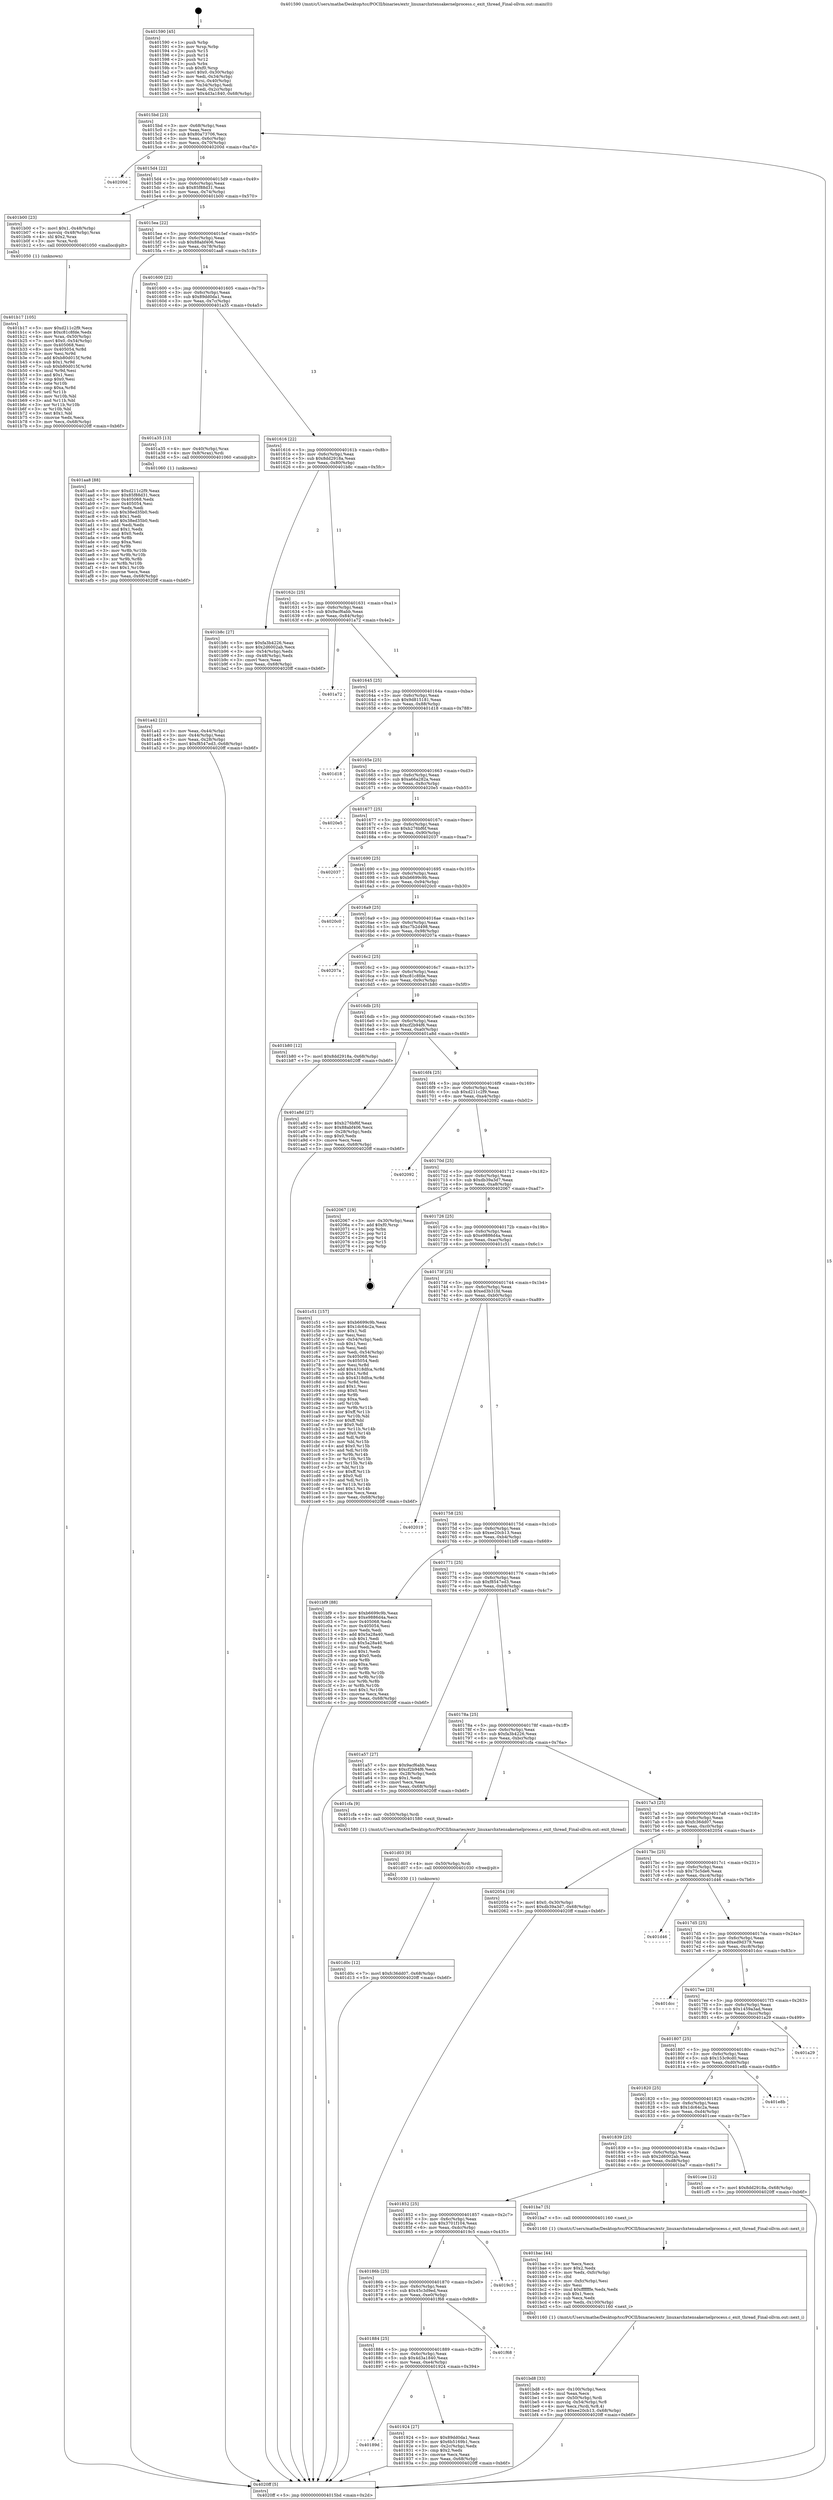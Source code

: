 digraph "0x401590" {
  label = "0x401590 (/mnt/c/Users/mathe/Desktop/tcc/POCII/binaries/extr_linuxarchxtensakernelprocess.c_exit_thread_Final-ollvm.out::main(0))"
  labelloc = "t"
  node[shape=record]

  Entry [label="",width=0.3,height=0.3,shape=circle,fillcolor=black,style=filled]
  "0x4015bd" [label="{
     0x4015bd [23]\l
     | [instrs]\l
     &nbsp;&nbsp;0x4015bd \<+3\>: mov -0x68(%rbp),%eax\l
     &nbsp;&nbsp;0x4015c0 \<+2\>: mov %eax,%ecx\l
     &nbsp;&nbsp;0x4015c2 \<+6\>: sub $0x80a73706,%ecx\l
     &nbsp;&nbsp;0x4015c8 \<+3\>: mov %eax,-0x6c(%rbp)\l
     &nbsp;&nbsp;0x4015cb \<+3\>: mov %ecx,-0x70(%rbp)\l
     &nbsp;&nbsp;0x4015ce \<+6\>: je 000000000040200d \<main+0xa7d\>\l
  }"]
  "0x40200d" [label="{
     0x40200d\l
  }", style=dashed]
  "0x4015d4" [label="{
     0x4015d4 [22]\l
     | [instrs]\l
     &nbsp;&nbsp;0x4015d4 \<+5\>: jmp 00000000004015d9 \<main+0x49\>\l
     &nbsp;&nbsp;0x4015d9 \<+3\>: mov -0x6c(%rbp),%eax\l
     &nbsp;&nbsp;0x4015dc \<+5\>: sub $0x85f88d31,%eax\l
     &nbsp;&nbsp;0x4015e1 \<+3\>: mov %eax,-0x74(%rbp)\l
     &nbsp;&nbsp;0x4015e4 \<+6\>: je 0000000000401b00 \<main+0x570\>\l
  }"]
  Exit [label="",width=0.3,height=0.3,shape=circle,fillcolor=black,style=filled,peripheries=2]
  "0x401b00" [label="{
     0x401b00 [23]\l
     | [instrs]\l
     &nbsp;&nbsp;0x401b00 \<+7\>: movl $0x1,-0x48(%rbp)\l
     &nbsp;&nbsp;0x401b07 \<+4\>: movslq -0x48(%rbp),%rax\l
     &nbsp;&nbsp;0x401b0b \<+4\>: shl $0x2,%rax\l
     &nbsp;&nbsp;0x401b0f \<+3\>: mov %rax,%rdi\l
     &nbsp;&nbsp;0x401b12 \<+5\>: call 0000000000401050 \<malloc@plt\>\l
     | [calls]\l
     &nbsp;&nbsp;0x401050 \{1\} (unknown)\l
  }"]
  "0x4015ea" [label="{
     0x4015ea [22]\l
     | [instrs]\l
     &nbsp;&nbsp;0x4015ea \<+5\>: jmp 00000000004015ef \<main+0x5f\>\l
     &nbsp;&nbsp;0x4015ef \<+3\>: mov -0x6c(%rbp),%eax\l
     &nbsp;&nbsp;0x4015f2 \<+5\>: sub $0x88abf406,%eax\l
     &nbsp;&nbsp;0x4015f7 \<+3\>: mov %eax,-0x78(%rbp)\l
     &nbsp;&nbsp;0x4015fa \<+6\>: je 0000000000401aa8 \<main+0x518\>\l
  }"]
  "0x401d0c" [label="{
     0x401d0c [12]\l
     | [instrs]\l
     &nbsp;&nbsp;0x401d0c \<+7\>: movl $0xfc36dd07,-0x68(%rbp)\l
     &nbsp;&nbsp;0x401d13 \<+5\>: jmp 00000000004020ff \<main+0xb6f\>\l
  }"]
  "0x401aa8" [label="{
     0x401aa8 [88]\l
     | [instrs]\l
     &nbsp;&nbsp;0x401aa8 \<+5\>: mov $0xd211c2f9,%eax\l
     &nbsp;&nbsp;0x401aad \<+5\>: mov $0x85f88d31,%ecx\l
     &nbsp;&nbsp;0x401ab2 \<+7\>: mov 0x405068,%edx\l
     &nbsp;&nbsp;0x401ab9 \<+7\>: mov 0x405054,%esi\l
     &nbsp;&nbsp;0x401ac0 \<+2\>: mov %edx,%edi\l
     &nbsp;&nbsp;0x401ac2 \<+6\>: sub $0x38ed35b0,%edi\l
     &nbsp;&nbsp;0x401ac8 \<+3\>: sub $0x1,%edi\l
     &nbsp;&nbsp;0x401acb \<+6\>: add $0x38ed35b0,%edi\l
     &nbsp;&nbsp;0x401ad1 \<+3\>: imul %edi,%edx\l
     &nbsp;&nbsp;0x401ad4 \<+3\>: and $0x1,%edx\l
     &nbsp;&nbsp;0x401ad7 \<+3\>: cmp $0x0,%edx\l
     &nbsp;&nbsp;0x401ada \<+4\>: sete %r8b\l
     &nbsp;&nbsp;0x401ade \<+3\>: cmp $0xa,%esi\l
     &nbsp;&nbsp;0x401ae1 \<+4\>: setl %r9b\l
     &nbsp;&nbsp;0x401ae5 \<+3\>: mov %r8b,%r10b\l
     &nbsp;&nbsp;0x401ae8 \<+3\>: and %r9b,%r10b\l
     &nbsp;&nbsp;0x401aeb \<+3\>: xor %r9b,%r8b\l
     &nbsp;&nbsp;0x401aee \<+3\>: or %r8b,%r10b\l
     &nbsp;&nbsp;0x401af1 \<+4\>: test $0x1,%r10b\l
     &nbsp;&nbsp;0x401af5 \<+3\>: cmovne %ecx,%eax\l
     &nbsp;&nbsp;0x401af8 \<+3\>: mov %eax,-0x68(%rbp)\l
     &nbsp;&nbsp;0x401afb \<+5\>: jmp 00000000004020ff \<main+0xb6f\>\l
  }"]
  "0x401600" [label="{
     0x401600 [22]\l
     | [instrs]\l
     &nbsp;&nbsp;0x401600 \<+5\>: jmp 0000000000401605 \<main+0x75\>\l
     &nbsp;&nbsp;0x401605 \<+3\>: mov -0x6c(%rbp),%eax\l
     &nbsp;&nbsp;0x401608 \<+5\>: sub $0x89dd0da1,%eax\l
     &nbsp;&nbsp;0x40160d \<+3\>: mov %eax,-0x7c(%rbp)\l
     &nbsp;&nbsp;0x401610 \<+6\>: je 0000000000401a35 \<main+0x4a5\>\l
  }"]
  "0x401d03" [label="{
     0x401d03 [9]\l
     | [instrs]\l
     &nbsp;&nbsp;0x401d03 \<+4\>: mov -0x50(%rbp),%rdi\l
     &nbsp;&nbsp;0x401d07 \<+5\>: call 0000000000401030 \<free@plt\>\l
     | [calls]\l
     &nbsp;&nbsp;0x401030 \{1\} (unknown)\l
  }"]
  "0x401a35" [label="{
     0x401a35 [13]\l
     | [instrs]\l
     &nbsp;&nbsp;0x401a35 \<+4\>: mov -0x40(%rbp),%rax\l
     &nbsp;&nbsp;0x401a39 \<+4\>: mov 0x8(%rax),%rdi\l
     &nbsp;&nbsp;0x401a3d \<+5\>: call 0000000000401060 \<atoi@plt\>\l
     | [calls]\l
     &nbsp;&nbsp;0x401060 \{1\} (unknown)\l
  }"]
  "0x401616" [label="{
     0x401616 [22]\l
     | [instrs]\l
     &nbsp;&nbsp;0x401616 \<+5\>: jmp 000000000040161b \<main+0x8b\>\l
     &nbsp;&nbsp;0x40161b \<+3\>: mov -0x6c(%rbp),%eax\l
     &nbsp;&nbsp;0x40161e \<+5\>: sub $0x8dd2918a,%eax\l
     &nbsp;&nbsp;0x401623 \<+3\>: mov %eax,-0x80(%rbp)\l
     &nbsp;&nbsp;0x401626 \<+6\>: je 0000000000401b8c \<main+0x5fc\>\l
  }"]
  "0x401bd8" [label="{
     0x401bd8 [33]\l
     | [instrs]\l
     &nbsp;&nbsp;0x401bd8 \<+6\>: mov -0x100(%rbp),%ecx\l
     &nbsp;&nbsp;0x401bde \<+3\>: imul %eax,%ecx\l
     &nbsp;&nbsp;0x401be1 \<+4\>: mov -0x50(%rbp),%rdi\l
     &nbsp;&nbsp;0x401be5 \<+4\>: movslq -0x54(%rbp),%r8\l
     &nbsp;&nbsp;0x401be9 \<+4\>: mov %ecx,(%rdi,%r8,4)\l
     &nbsp;&nbsp;0x401bed \<+7\>: movl $0xee20cb13,-0x68(%rbp)\l
     &nbsp;&nbsp;0x401bf4 \<+5\>: jmp 00000000004020ff \<main+0xb6f\>\l
  }"]
  "0x401b8c" [label="{
     0x401b8c [27]\l
     | [instrs]\l
     &nbsp;&nbsp;0x401b8c \<+5\>: mov $0xfa3b4226,%eax\l
     &nbsp;&nbsp;0x401b91 \<+5\>: mov $0x2d6002ab,%ecx\l
     &nbsp;&nbsp;0x401b96 \<+3\>: mov -0x54(%rbp),%edx\l
     &nbsp;&nbsp;0x401b99 \<+3\>: cmp -0x48(%rbp),%edx\l
     &nbsp;&nbsp;0x401b9c \<+3\>: cmovl %ecx,%eax\l
     &nbsp;&nbsp;0x401b9f \<+3\>: mov %eax,-0x68(%rbp)\l
     &nbsp;&nbsp;0x401ba2 \<+5\>: jmp 00000000004020ff \<main+0xb6f\>\l
  }"]
  "0x40162c" [label="{
     0x40162c [25]\l
     | [instrs]\l
     &nbsp;&nbsp;0x40162c \<+5\>: jmp 0000000000401631 \<main+0xa1\>\l
     &nbsp;&nbsp;0x401631 \<+3\>: mov -0x6c(%rbp),%eax\l
     &nbsp;&nbsp;0x401634 \<+5\>: sub $0x9acf6abb,%eax\l
     &nbsp;&nbsp;0x401639 \<+6\>: mov %eax,-0x84(%rbp)\l
     &nbsp;&nbsp;0x40163f \<+6\>: je 0000000000401a72 \<main+0x4e2\>\l
  }"]
  "0x401bac" [label="{
     0x401bac [44]\l
     | [instrs]\l
     &nbsp;&nbsp;0x401bac \<+2\>: xor %ecx,%ecx\l
     &nbsp;&nbsp;0x401bae \<+5\>: mov $0x2,%edx\l
     &nbsp;&nbsp;0x401bb3 \<+6\>: mov %edx,-0xfc(%rbp)\l
     &nbsp;&nbsp;0x401bb9 \<+1\>: cltd\l
     &nbsp;&nbsp;0x401bba \<+6\>: mov -0xfc(%rbp),%esi\l
     &nbsp;&nbsp;0x401bc0 \<+2\>: idiv %esi\l
     &nbsp;&nbsp;0x401bc2 \<+6\>: imul $0xfffffffe,%edx,%edx\l
     &nbsp;&nbsp;0x401bc8 \<+3\>: sub $0x1,%ecx\l
     &nbsp;&nbsp;0x401bcb \<+2\>: sub %ecx,%edx\l
     &nbsp;&nbsp;0x401bcd \<+6\>: mov %edx,-0x100(%rbp)\l
     &nbsp;&nbsp;0x401bd3 \<+5\>: call 0000000000401160 \<next_i\>\l
     | [calls]\l
     &nbsp;&nbsp;0x401160 \{1\} (/mnt/c/Users/mathe/Desktop/tcc/POCII/binaries/extr_linuxarchxtensakernelprocess.c_exit_thread_Final-ollvm.out::next_i)\l
  }"]
  "0x401a72" [label="{
     0x401a72\l
  }", style=dashed]
  "0x401645" [label="{
     0x401645 [25]\l
     | [instrs]\l
     &nbsp;&nbsp;0x401645 \<+5\>: jmp 000000000040164a \<main+0xba\>\l
     &nbsp;&nbsp;0x40164a \<+3\>: mov -0x6c(%rbp),%eax\l
     &nbsp;&nbsp;0x40164d \<+5\>: sub $0x9d815181,%eax\l
     &nbsp;&nbsp;0x401652 \<+6\>: mov %eax,-0x88(%rbp)\l
     &nbsp;&nbsp;0x401658 \<+6\>: je 0000000000401d18 \<main+0x788\>\l
  }"]
  "0x401b17" [label="{
     0x401b17 [105]\l
     | [instrs]\l
     &nbsp;&nbsp;0x401b17 \<+5\>: mov $0xd211c2f9,%ecx\l
     &nbsp;&nbsp;0x401b1c \<+5\>: mov $0xc81c8fde,%edx\l
     &nbsp;&nbsp;0x401b21 \<+4\>: mov %rax,-0x50(%rbp)\l
     &nbsp;&nbsp;0x401b25 \<+7\>: movl $0x0,-0x54(%rbp)\l
     &nbsp;&nbsp;0x401b2c \<+7\>: mov 0x405068,%esi\l
     &nbsp;&nbsp;0x401b33 \<+8\>: mov 0x405054,%r8d\l
     &nbsp;&nbsp;0x401b3b \<+3\>: mov %esi,%r9d\l
     &nbsp;&nbsp;0x401b3e \<+7\>: add $0xb80d015f,%r9d\l
     &nbsp;&nbsp;0x401b45 \<+4\>: sub $0x1,%r9d\l
     &nbsp;&nbsp;0x401b49 \<+7\>: sub $0xb80d015f,%r9d\l
     &nbsp;&nbsp;0x401b50 \<+4\>: imul %r9d,%esi\l
     &nbsp;&nbsp;0x401b54 \<+3\>: and $0x1,%esi\l
     &nbsp;&nbsp;0x401b57 \<+3\>: cmp $0x0,%esi\l
     &nbsp;&nbsp;0x401b5a \<+4\>: sete %r10b\l
     &nbsp;&nbsp;0x401b5e \<+4\>: cmp $0xa,%r8d\l
     &nbsp;&nbsp;0x401b62 \<+4\>: setl %r11b\l
     &nbsp;&nbsp;0x401b66 \<+3\>: mov %r10b,%bl\l
     &nbsp;&nbsp;0x401b69 \<+3\>: and %r11b,%bl\l
     &nbsp;&nbsp;0x401b6c \<+3\>: xor %r11b,%r10b\l
     &nbsp;&nbsp;0x401b6f \<+3\>: or %r10b,%bl\l
     &nbsp;&nbsp;0x401b72 \<+3\>: test $0x1,%bl\l
     &nbsp;&nbsp;0x401b75 \<+3\>: cmovne %edx,%ecx\l
     &nbsp;&nbsp;0x401b78 \<+3\>: mov %ecx,-0x68(%rbp)\l
     &nbsp;&nbsp;0x401b7b \<+5\>: jmp 00000000004020ff \<main+0xb6f\>\l
  }"]
  "0x401d18" [label="{
     0x401d18\l
  }", style=dashed]
  "0x40165e" [label="{
     0x40165e [25]\l
     | [instrs]\l
     &nbsp;&nbsp;0x40165e \<+5\>: jmp 0000000000401663 \<main+0xd3\>\l
     &nbsp;&nbsp;0x401663 \<+3\>: mov -0x6c(%rbp),%eax\l
     &nbsp;&nbsp;0x401666 \<+5\>: sub $0xa66a282a,%eax\l
     &nbsp;&nbsp;0x40166b \<+6\>: mov %eax,-0x8c(%rbp)\l
     &nbsp;&nbsp;0x401671 \<+6\>: je 00000000004020e5 \<main+0xb55\>\l
  }"]
  "0x401a42" [label="{
     0x401a42 [21]\l
     | [instrs]\l
     &nbsp;&nbsp;0x401a42 \<+3\>: mov %eax,-0x44(%rbp)\l
     &nbsp;&nbsp;0x401a45 \<+3\>: mov -0x44(%rbp),%eax\l
     &nbsp;&nbsp;0x401a48 \<+3\>: mov %eax,-0x28(%rbp)\l
     &nbsp;&nbsp;0x401a4b \<+7\>: movl $0xf8547ed3,-0x68(%rbp)\l
     &nbsp;&nbsp;0x401a52 \<+5\>: jmp 00000000004020ff \<main+0xb6f\>\l
  }"]
  "0x4020e5" [label="{
     0x4020e5\l
  }", style=dashed]
  "0x401677" [label="{
     0x401677 [25]\l
     | [instrs]\l
     &nbsp;&nbsp;0x401677 \<+5\>: jmp 000000000040167c \<main+0xec\>\l
     &nbsp;&nbsp;0x40167c \<+3\>: mov -0x6c(%rbp),%eax\l
     &nbsp;&nbsp;0x40167f \<+5\>: sub $0xb276bf6f,%eax\l
     &nbsp;&nbsp;0x401684 \<+6\>: mov %eax,-0x90(%rbp)\l
     &nbsp;&nbsp;0x40168a \<+6\>: je 0000000000402037 \<main+0xaa7\>\l
  }"]
  "0x401590" [label="{
     0x401590 [45]\l
     | [instrs]\l
     &nbsp;&nbsp;0x401590 \<+1\>: push %rbp\l
     &nbsp;&nbsp;0x401591 \<+3\>: mov %rsp,%rbp\l
     &nbsp;&nbsp;0x401594 \<+2\>: push %r15\l
     &nbsp;&nbsp;0x401596 \<+2\>: push %r14\l
     &nbsp;&nbsp;0x401598 \<+2\>: push %r12\l
     &nbsp;&nbsp;0x40159a \<+1\>: push %rbx\l
     &nbsp;&nbsp;0x40159b \<+7\>: sub $0xf0,%rsp\l
     &nbsp;&nbsp;0x4015a2 \<+7\>: movl $0x0,-0x30(%rbp)\l
     &nbsp;&nbsp;0x4015a9 \<+3\>: mov %edi,-0x34(%rbp)\l
     &nbsp;&nbsp;0x4015ac \<+4\>: mov %rsi,-0x40(%rbp)\l
     &nbsp;&nbsp;0x4015b0 \<+3\>: mov -0x34(%rbp),%edi\l
     &nbsp;&nbsp;0x4015b3 \<+3\>: mov %edi,-0x2c(%rbp)\l
     &nbsp;&nbsp;0x4015b6 \<+7\>: movl $0x4d3a1840,-0x68(%rbp)\l
  }"]
  "0x402037" [label="{
     0x402037\l
  }", style=dashed]
  "0x401690" [label="{
     0x401690 [25]\l
     | [instrs]\l
     &nbsp;&nbsp;0x401690 \<+5\>: jmp 0000000000401695 \<main+0x105\>\l
     &nbsp;&nbsp;0x401695 \<+3\>: mov -0x6c(%rbp),%eax\l
     &nbsp;&nbsp;0x401698 \<+5\>: sub $0xb6699c9b,%eax\l
     &nbsp;&nbsp;0x40169d \<+6\>: mov %eax,-0x94(%rbp)\l
     &nbsp;&nbsp;0x4016a3 \<+6\>: je 00000000004020c0 \<main+0xb30\>\l
  }"]
  "0x4020ff" [label="{
     0x4020ff [5]\l
     | [instrs]\l
     &nbsp;&nbsp;0x4020ff \<+5\>: jmp 00000000004015bd \<main+0x2d\>\l
  }"]
  "0x4020c0" [label="{
     0x4020c0\l
  }", style=dashed]
  "0x4016a9" [label="{
     0x4016a9 [25]\l
     | [instrs]\l
     &nbsp;&nbsp;0x4016a9 \<+5\>: jmp 00000000004016ae \<main+0x11e\>\l
     &nbsp;&nbsp;0x4016ae \<+3\>: mov -0x6c(%rbp),%eax\l
     &nbsp;&nbsp;0x4016b1 \<+5\>: sub $0xc7b2d498,%eax\l
     &nbsp;&nbsp;0x4016b6 \<+6\>: mov %eax,-0x98(%rbp)\l
     &nbsp;&nbsp;0x4016bc \<+6\>: je 000000000040207a \<main+0xaea\>\l
  }"]
  "0x40189d" [label="{
     0x40189d\l
  }", style=dashed]
  "0x40207a" [label="{
     0x40207a\l
  }", style=dashed]
  "0x4016c2" [label="{
     0x4016c2 [25]\l
     | [instrs]\l
     &nbsp;&nbsp;0x4016c2 \<+5\>: jmp 00000000004016c7 \<main+0x137\>\l
     &nbsp;&nbsp;0x4016c7 \<+3\>: mov -0x6c(%rbp),%eax\l
     &nbsp;&nbsp;0x4016ca \<+5\>: sub $0xc81c8fde,%eax\l
     &nbsp;&nbsp;0x4016cf \<+6\>: mov %eax,-0x9c(%rbp)\l
     &nbsp;&nbsp;0x4016d5 \<+6\>: je 0000000000401b80 \<main+0x5f0\>\l
  }"]
  "0x401924" [label="{
     0x401924 [27]\l
     | [instrs]\l
     &nbsp;&nbsp;0x401924 \<+5\>: mov $0x89dd0da1,%eax\l
     &nbsp;&nbsp;0x401929 \<+5\>: mov $0x6b5169b1,%ecx\l
     &nbsp;&nbsp;0x40192e \<+3\>: mov -0x2c(%rbp),%edx\l
     &nbsp;&nbsp;0x401931 \<+3\>: cmp $0x2,%edx\l
     &nbsp;&nbsp;0x401934 \<+3\>: cmovne %ecx,%eax\l
     &nbsp;&nbsp;0x401937 \<+3\>: mov %eax,-0x68(%rbp)\l
     &nbsp;&nbsp;0x40193a \<+5\>: jmp 00000000004020ff \<main+0xb6f\>\l
  }"]
  "0x401b80" [label="{
     0x401b80 [12]\l
     | [instrs]\l
     &nbsp;&nbsp;0x401b80 \<+7\>: movl $0x8dd2918a,-0x68(%rbp)\l
     &nbsp;&nbsp;0x401b87 \<+5\>: jmp 00000000004020ff \<main+0xb6f\>\l
  }"]
  "0x4016db" [label="{
     0x4016db [25]\l
     | [instrs]\l
     &nbsp;&nbsp;0x4016db \<+5\>: jmp 00000000004016e0 \<main+0x150\>\l
     &nbsp;&nbsp;0x4016e0 \<+3\>: mov -0x6c(%rbp),%eax\l
     &nbsp;&nbsp;0x4016e3 \<+5\>: sub $0xcf2b94f6,%eax\l
     &nbsp;&nbsp;0x4016e8 \<+6\>: mov %eax,-0xa0(%rbp)\l
     &nbsp;&nbsp;0x4016ee \<+6\>: je 0000000000401a8d \<main+0x4fd\>\l
  }"]
  "0x401884" [label="{
     0x401884 [25]\l
     | [instrs]\l
     &nbsp;&nbsp;0x401884 \<+5\>: jmp 0000000000401889 \<main+0x2f9\>\l
     &nbsp;&nbsp;0x401889 \<+3\>: mov -0x6c(%rbp),%eax\l
     &nbsp;&nbsp;0x40188c \<+5\>: sub $0x4d3a1840,%eax\l
     &nbsp;&nbsp;0x401891 \<+6\>: mov %eax,-0xe4(%rbp)\l
     &nbsp;&nbsp;0x401897 \<+6\>: je 0000000000401924 \<main+0x394\>\l
  }"]
  "0x401a8d" [label="{
     0x401a8d [27]\l
     | [instrs]\l
     &nbsp;&nbsp;0x401a8d \<+5\>: mov $0xb276bf6f,%eax\l
     &nbsp;&nbsp;0x401a92 \<+5\>: mov $0x88abf406,%ecx\l
     &nbsp;&nbsp;0x401a97 \<+3\>: mov -0x28(%rbp),%edx\l
     &nbsp;&nbsp;0x401a9a \<+3\>: cmp $0x0,%edx\l
     &nbsp;&nbsp;0x401a9d \<+3\>: cmove %ecx,%eax\l
     &nbsp;&nbsp;0x401aa0 \<+3\>: mov %eax,-0x68(%rbp)\l
     &nbsp;&nbsp;0x401aa3 \<+5\>: jmp 00000000004020ff \<main+0xb6f\>\l
  }"]
  "0x4016f4" [label="{
     0x4016f4 [25]\l
     | [instrs]\l
     &nbsp;&nbsp;0x4016f4 \<+5\>: jmp 00000000004016f9 \<main+0x169\>\l
     &nbsp;&nbsp;0x4016f9 \<+3\>: mov -0x6c(%rbp),%eax\l
     &nbsp;&nbsp;0x4016fc \<+5\>: sub $0xd211c2f9,%eax\l
     &nbsp;&nbsp;0x401701 \<+6\>: mov %eax,-0xa4(%rbp)\l
     &nbsp;&nbsp;0x401707 \<+6\>: je 0000000000402092 \<main+0xb02\>\l
  }"]
  "0x401f68" [label="{
     0x401f68\l
  }", style=dashed]
  "0x402092" [label="{
     0x402092\l
  }", style=dashed]
  "0x40170d" [label="{
     0x40170d [25]\l
     | [instrs]\l
     &nbsp;&nbsp;0x40170d \<+5\>: jmp 0000000000401712 \<main+0x182\>\l
     &nbsp;&nbsp;0x401712 \<+3\>: mov -0x6c(%rbp),%eax\l
     &nbsp;&nbsp;0x401715 \<+5\>: sub $0xdb39a3d7,%eax\l
     &nbsp;&nbsp;0x40171a \<+6\>: mov %eax,-0xa8(%rbp)\l
     &nbsp;&nbsp;0x401720 \<+6\>: je 0000000000402067 \<main+0xad7\>\l
  }"]
  "0x40186b" [label="{
     0x40186b [25]\l
     | [instrs]\l
     &nbsp;&nbsp;0x40186b \<+5\>: jmp 0000000000401870 \<main+0x2e0\>\l
     &nbsp;&nbsp;0x401870 \<+3\>: mov -0x6c(%rbp),%eax\l
     &nbsp;&nbsp;0x401873 \<+5\>: sub $0x45c3d9ed,%eax\l
     &nbsp;&nbsp;0x401878 \<+6\>: mov %eax,-0xe0(%rbp)\l
     &nbsp;&nbsp;0x40187e \<+6\>: je 0000000000401f68 \<main+0x9d8\>\l
  }"]
  "0x402067" [label="{
     0x402067 [19]\l
     | [instrs]\l
     &nbsp;&nbsp;0x402067 \<+3\>: mov -0x30(%rbp),%eax\l
     &nbsp;&nbsp;0x40206a \<+7\>: add $0xf0,%rsp\l
     &nbsp;&nbsp;0x402071 \<+1\>: pop %rbx\l
     &nbsp;&nbsp;0x402072 \<+2\>: pop %r12\l
     &nbsp;&nbsp;0x402074 \<+2\>: pop %r14\l
     &nbsp;&nbsp;0x402076 \<+2\>: pop %r15\l
     &nbsp;&nbsp;0x402078 \<+1\>: pop %rbp\l
     &nbsp;&nbsp;0x402079 \<+1\>: ret\l
  }"]
  "0x401726" [label="{
     0x401726 [25]\l
     | [instrs]\l
     &nbsp;&nbsp;0x401726 \<+5\>: jmp 000000000040172b \<main+0x19b\>\l
     &nbsp;&nbsp;0x40172b \<+3\>: mov -0x6c(%rbp),%eax\l
     &nbsp;&nbsp;0x40172e \<+5\>: sub $0xe9886d4a,%eax\l
     &nbsp;&nbsp;0x401733 \<+6\>: mov %eax,-0xac(%rbp)\l
     &nbsp;&nbsp;0x401739 \<+6\>: je 0000000000401c51 \<main+0x6c1\>\l
  }"]
  "0x4019c5" [label="{
     0x4019c5\l
  }", style=dashed]
  "0x401c51" [label="{
     0x401c51 [157]\l
     | [instrs]\l
     &nbsp;&nbsp;0x401c51 \<+5\>: mov $0xb6699c9b,%eax\l
     &nbsp;&nbsp;0x401c56 \<+5\>: mov $0x1dc64c2a,%ecx\l
     &nbsp;&nbsp;0x401c5b \<+2\>: mov $0x1,%dl\l
     &nbsp;&nbsp;0x401c5d \<+2\>: xor %esi,%esi\l
     &nbsp;&nbsp;0x401c5f \<+3\>: mov -0x54(%rbp),%edi\l
     &nbsp;&nbsp;0x401c62 \<+3\>: sub $0x1,%esi\l
     &nbsp;&nbsp;0x401c65 \<+2\>: sub %esi,%edi\l
     &nbsp;&nbsp;0x401c67 \<+3\>: mov %edi,-0x54(%rbp)\l
     &nbsp;&nbsp;0x401c6a \<+7\>: mov 0x405068,%esi\l
     &nbsp;&nbsp;0x401c71 \<+7\>: mov 0x405054,%edi\l
     &nbsp;&nbsp;0x401c78 \<+3\>: mov %esi,%r8d\l
     &nbsp;&nbsp;0x401c7b \<+7\>: add $0x4318dfca,%r8d\l
     &nbsp;&nbsp;0x401c82 \<+4\>: sub $0x1,%r8d\l
     &nbsp;&nbsp;0x401c86 \<+7\>: sub $0x4318dfca,%r8d\l
     &nbsp;&nbsp;0x401c8d \<+4\>: imul %r8d,%esi\l
     &nbsp;&nbsp;0x401c91 \<+3\>: and $0x1,%esi\l
     &nbsp;&nbsp;0x401c94 \<+3\>: cmp $0x0,%esi\l
     &nbsp;&nbsp;0x401c97 \<+4\>: sete %r9b\l
     &nbsp;&nbsp;0x401c9b \<+3\>: cmp $0xa,%edi\l
     &nbsp;&nbsp;0x401c9e \<+4\>: setl %r10b\l
     &nbsp;&nbsp;0x401ca2 \<+3\>: mov %r9b,%r11b\l
     &nbsp;&nbsp;0x401ca5 \<+4\>: xor $0xff,%r11b\l
     &nbsp;&nbsp;0x401ca9 \<+3\>: mov %r10b,%bl\l
     &nbsp;&nbsp;0x401cac \<+3\>: xor $0xff,%bl\l
     &nbsp;&nbsp;0x401caf \<+3\>: xor $0x0,%dl\l
     &nbsp;&nbsp;0x401cb2 \<+3\>: mov %r11b,%r14b\l
     &nbsp;&nbsp;0x401cb5 \<+4\>: and $0x0,%r14b\l
     &nbsp;&nbsp;0x401cb9 \<+3\>: and %dl,%r9b\l
     &nbsp;&nbsp;0x401cbc \<+3\>: mov %bl,%r15b\l
     &nbsp;&nbsp;0x401cbf \<+4\>: and $0x0,%r15b\l
     &nbsp;&nbsp;0x401cc3 \<+3\>: and %dl,%r10b\l
     &nbsp;&nbsp;0x401cc6 \<+3\>: or %r9b,%r14b\l
     &nbsp;&nbsp;0x401cc9 \<+3\>: or %r10b,%r15b\l
     &nbsp;&nbsp;0x401ccc \<+3\>: xor %r15b,%r14b\l
     &nbsp;&nbsp;0x401ccf \<+3\>: or %bl,%r11b\l
     &nbsp;&nbsp;0x401cd2 \<+4\>: xor $0xff,%r11b\l
     &nbsp;&nbsp;0x401cd6 \<+3\>: or $0x0,%dl\l
     &nbsp;&nbsp;0x401cd9 \<+3\>: and %dl,%r11b\l
     &nbsp;&nbsp;0x401cdc \<+3\>: or %r11b,%r14b\l
     &nbsp;&nbsp;0x401cdf \<+4\>: test $0x1,%r14b\l
     &nbsp;&nbsp;0x401ce3 \<+3\>: cmovne %ecx,%eax\l
     &nbsp;&nbsp;0x401ce6 \<+3\>: mov %eax,-0x68(%rbp)\l
     &nbsp;&nbsp;0x401ce9 \<+5\>: jmp 00000000004020ff \<main+0xb6f\>\l
  }"]
  "0x40173f" [label="{
     0x40173f [25]\l
     | [instrs]\l
     &nbsp;&nbsp;0x40173f \<+5\>: jmp 0000000000401744 \<main+0x1b4\>\l
     &nbsp;&nbsp;0x401744 \<+3\>: mov -0x6c(%rbp),%eax\l
     &nbsp;&nbsp;0x401747 \<+5\>: sub $0xed3b31fd,%eax\l
     &nbsp;&nbsp;0x40174c \<+6\>: mov %eax,-0xb0(%rbp)\l
     &nbsp;&nbsp;0x401752 \<+6\>: je 0000000000402019 \<main+0xa89\>\l
  }"]
  "0x401852" [label="{
     0x401852 [25]\l
     | [instrs]\l
     &nbsp;&nbsp;0x401852 \<+5\>: jmp 0000000000401857 \<main+0x2c7\>\l
     &nbsp;&nbsp;0x401857 \<+3\>: mov -0x6c(%rbp),%eax\l
     &nbsp;&nbsp;0x40185a \<+5\>: sub $0x3701f104,%eax\l
     &nbsp;&nbsp;0x40185f \<+6\>: mov %eax,-0xdc(%rbp)\l
     &nbsp;&nbsp;0x401865 \<+6\>: je 00000000004019c5 \<main+0x435\>\l
  }"]
  "0x402019" [label="{
     0x402019\l
  }", style=dashed]
  "0x401758" [label="{
     0x401758 [25]\l
     | [instrs]\l
     &nbsp;&nbsp;0x401758 \<+5\>: jmp 000000000040175d \<main+0x1cd\>\l
     &nbsp;&nbsp;0x40175d \<+3\>: mov -0x6c(%rbp),%eax\l
     &nbsp;&nbsp;0x401760 \<+5\>: sub $0xee20cb13,%eax\l
     &nbsp;&nbsp;0x401765 \<+6\>: mov %eax,-0xb4(%rbp)\l
     &nbsp;&nbsp;0x40176b \<+6\>: je 0000000000401bf9 \<main+0x669\>\l
  }"]
  "0x401ba7" [label="{
     0x401ba7 [5]\l
     | [instrs]\l
     &nbsp;&nbsp;0x401ba7 \<+5\>: call 0000000000401160 \<next_i\>\l
     | [calls]\l
     &nbsp;&nbsp;0x401160 \{1\} (/mnt/c/Users/mathe/Desktop/tcc/POCII/binaries/extr_linuxarchxtensakernelprocess.c_exit_thread_Final-ollvm.out::next_i)\l
  }"]
  "0x401bf9" [label="{
     0x401bf9 [88]\l
     | [instrs]\l
     &nbsp;&nbsp;0x401bf9 \<+5\>: mov $0xb6699c9b,%eax\l
     &nbsp;&nbsp;0x401bfe \<+5\>: mov $0xe9886d4a,%ecx\l
     &nbsp;&nbsp;0x401c03 \<+7\>: mov 0x405068,%edx\l
     &nbsp;&nbsp;0x401c0a \<+7\>: mov 0x405054,%esi\l
     &nbsp;&nbsp;0x401c11 \<+2\>: mov %edx,%edi\l
     &nbsp;&nbsp;0x401c13 \<+6\>: add $0x5a28a40,%edi\l
     &nbsp;&nbsp;0x401c19 \<+3\>: sub $0x1,%edi\l
     &nbsp;&nbsp;0x401c1c \<+6\>: sub $0x5a28a40,%edi\l
     &nbsp;&nbsp;0x401c22 \<+3\>: imul %edi,%edx\l
     &nbsp;&nbsp;0x401c25 \<+3\>: and $0x1,%edx\l
     &nbsp;&nbsp;0x401c28 \<+3\>: cmp $0x0,%edx\l
     &nbsp;&nbsp;0x401c2b \<+4\>: sete %r8b\l
     &nbsp;&nbsp;0x401c2f \<+3\>: cmp $0xa,%esi\l
     &nbsp;&nbsp;0x401c32 \<+4\>: setl %r9b\l
     &nbsp;&nbsp;0x401c36 \<+3\>: mov %r8b,%r10b\l
     &nbsp;&nbsp;0x401c39 \<+3\>: and %r9b,%r10b\l
     &nbsp;&nbsp;0x401c3c \<+3\>: xor %r9b,%r8b\l
     &nbsp;&nbsp;0x401c3f \<+3\>: or %r8b,%r10b\l
     &nbsp;&nbsp;0x401c42 \<+4\>: test $0x1,%r10b\l
     &nbsp;&nbsp;0x401c46 \<+3\>: cmovne %ecx,%eax\l
     &nbsp;&nbsp;0x401c49 \<+3\>: mov %eax,-0x68(%rbp)\l
     &nbsp;&nbsp;0x401c4c \<+5\>: jmp 00000000004020ff \<main+0xb6f\>\l
  }"]
  "0x401771" [label="{
     0x401771 [25]\l
     | [instrs]\l
     &nbsp;&nbsp;0x401771 \<+5\>: jmp 0000000000401776 \<main+0x1e6\>\l
     &nbsp;&nbsp;0x401776 \<+3\>: mov -0x6c(%rbp),%eax\l
     &nbsp;&nbsp;0x401779 \<+5\>: sub $0xf8547ed3,%eax\l
     &nbsp;&nbsp;0x40177e \<+6\>: mov %eax,-0xb8(%rbp)\l
     &nbsp;&nbsp;0x401784 \<+6\>: je 0000000000401a57 \<main+0x4c7\>\l
  }"]
  "0x401839" [label="{
     0x401839 [25]\l
     | [instrs]\l
     &nbsp;&nbsp;0x401839 \<+5\>: jmp 000000000040183e \<main+0x2ae\>\l
     &nbsp;&nbsp;0x40183e \<+3\>: mov -0x6c(%rbp),%eax\l
     &nbsp;&nbsp;0x401841 \<+5\>: sub $0x2d6002ab,%eax\l
     &nbsp;&nbsp;0x401846 \<+6\>: mov %eax,-0xd8(%rbp)\l
     &nbsp;&nbsp;0x40184c \<+6\>: je 0000000000401ba7 \<main+0x617\>\l
  }"]
  "0x401a57" [label="{
     0x401a57 [27]\l
     | [instrs]\l
     &nbsp;&nbsp;0x401a57 \<+5\>: mov $0x9acf6abb,%eax\l
     &nbsp;&nbsp;0x401a5c \<+5\>: mov $0xcf2b94f6,%ecx\l
     &nbsp;&nbsp;0x401a61 \<+3\>: mov -0x28(%rbp),%edx\l
     &nbsp;&nbsp;0x401a64 \<+3\>: cmp $0x1,%edx\l
     &nbsp;&nbsp;0x401a67 \<+3\>: cmovl %ecx,%eax\l
     &nbsp;&nbsp;0x401a6a \<+3\>: mov %eax,-0x68(%rbp)\l
     &nbsp;&nbsp;0x401a6d \<+5\>: jmp 00000000004020ff \<main+0xb6f\>\l
  }"]
  "0x40178a" [label="{
     0x40178a [25]\l
     | [instrs]\l
     &nbsp;&nbsp;0x40178a \<+5\>: jmp 000000000040178f \<main+0x1ff\>\l
     &nbsp;&nbsp;0x40178f \<+3\>: mov -0x6c(%rbp),%eax\l
     &nbsp;&nbsp;0x401792 \<+5\>: sub $0xfa3b4226,%eax\l
     &nbsp;&nbsp;0x401797 \<+6\>: mov %eax,-0xbc(%rbp)\l
     &nbsp;&nbsp;0x40179d \<+6\>: je 0000000000401cfa \<main+0x76a\>\l
  }"]
  "0x401cee" [label="{
     0x401cee [12]\l
     | [instrs]\l
     &nbsp;&nbsp;0x401cee \<+7\>: movl $0x8dd2918a,-0x68(%rbp)\l
     &nbsp;&nbsp;0x401cf5 \<+5\>: jmp 00000000004020ff \<main+0xb6f\>\l
  }"]
  "0x401cfa" [label="{
     0x401cfa [9]\l
     | [instrs]\l
     &nbsp;&nbsp;0x401cfa \<+4\>: mov -0x50(%rbp),%rdi\l
     &nbsp;&nbsp;0x401cfe \<+5\>: call 0000000000401580 \<exit_thread\>\l
     | [calls]\l
     &nbsp;&nbsp;0x401580 \{1\} (/mnt/c/Users/mathe/Desktop/tcc/POCII/binaries/extr_linuxarchxtensakernelprocess.c_exit_thread_Final-ollvm.out::exit_thread)\l
  }"]
  "0x4017a3" [label="{
     0x4017a3 [25]\l
     | [instrs]\l
     &nbsp;&nbsp;0x4017a3 \<+5\>: jmp 00000000004017a8 \<main+0x218\>\l
     &nbsp;&nbsp;0x4017a8 \<+3\>: mov -0x6c(%rbp),%eax\l
     &nbsp;&nbsp;0x4017ab \<+5\>: sub $0xfc36dd07,%eax\l
     &nbsp;&nbsp;0x4017b0 \<+6\>: mov %eax,-0xc0(%rbp)\l
     &nbsp;&nbsp;0x4017b6 \<+6\>: je 0000000000402054 \<main+0xac4\>\l
  }"]
  "0x401820" [label="{
     0x401820 [25]\l
     | [instrs]\l
     &nbsp;&nbsp;0x401820 \<+5\>: jmp 0000000000401825 \<main+0x295\>\l
     &nbsp;&nbsp;0x401825 \<+3\>: mov -0x6c(%rbp),%eax\l
     &nbsp;&nbsp;0x401828 \<+5\>: sub $0x1dc64c2a,%eax\l
     &nbsp;&nbsp;0x40182d \<+6\>: mov %eax,-0xd4(%rbp)\l
     &nbsp;&nbsp;0x401833 \<+6\>: je 0000000000401cee \<main+0x75e\>\l
  }"]
  "0x402054" [label="{
     0x402054 [19]\l
     | [instrs]\l
     &nbsp;&nbsp;0x402054 \<+7\>: movl $0x0,-0x30(%rbp)\l
     &nbsp;&nbsp;0x40205b \<+7\>: movl $0xdb39a3d7,-0x68(%rbp)\l
     &nbsp;&nbsp;0x402062 \<+5\>: jmp 00000000004020ff \<main+0xb6f\>\l
  }"]
  "0x4017bc" [label="{
     0x4017bc [25]\l
     | [instrs]\l
     &nbsp;&nbsp;0x4017bc \<+5\>: jmp 00000000004017c1 \<main+0x231\>\l
     &nbsp;&nbsp;0x4017c1 \<+3\>: mov -0x6c(%rbp),%eax\l
     &nbsp;&nbsp;0x4017c4 \<+5\>: sub $0x75c5de6,%eax\l
     &nbsp;&nbsp;0x4017c9 \<+6\>: mov %eax,-0xc4(%rbp)\l
     &nbsp;&nbsp;0x4017cf \<+6\>: je 0000000000401d46 \<main+0x7b6\>\l
  }"]
  "0x401e8b" [label="{
     0x401e8b\l
  }", style=dashed]
  "0x401d46" [label="{
     0x401d46\l
  }", style=dashed]
  "0x4017d5" [label="{
     0x4017d5 [25]\l
     | [instrs]\l
     &nbsp;&nbsp;0x4017d5 \<+5\>: jmp 00000000004017da \<main+0x24a\>\l
     &nbsp;&nbsp;0x4017da \<+3\>: mov -0x6c(%rbp),%eax\l
     &nbsp;&nbsp;0x4017dd \<+5\>: sub $0xed9d379,%eax\l
     &nbsp;&nbsp;0x4017e2 \<+6\>: mov %eax,-0xc8(%rbp)\l
     &nbsp;&nbsp;0x4017e8 \<+6\>: je 0000000000401dcc \<main+0x83c\>\l
  }"]
  "0x401807" [label="{
     0x401807 [25]\l
     | [instrs]\l
     &nbsp;&nbsp;0x401807 \<+5\>: jmp 000000000040180c \<main+0x27c\>\l
     &nbsp;&nbsp;0x40180c \<+3\>: mov -0x6c(%rbp),%eax\l
     &nbsp;&nbsp;0x40180f \<+5\>: sub $0x153c9cd0,%eax\l
     &nbsp;&nbsp;0x401814 \<+6\>: mov %eax,-0xd0(%rbp)\l
     &nbsp;&nbsp;0x40181a \<+6\>: je 0000000000401e8b \<main+0x8fb\>\l
  }"]
  "0x401dcc" [label="{
     0x401dcc\l
  }", style=dashed]
  "0x4017ee" [label="{
     0x4017ee [25]\l
     | [instrs]\l
     &nbsp;&nbsp;0x4017ee \<+5\>: jmp 00000000004017f3 \<main+0x263\>\l
     &nbsp;&nbsp;0x4017f3 \<+3\>: mov -0x6c(%rbp),%eax\l
     &nbsp;&nbsp;0x4017f6 \<+5\>: sub $0x1459a3ad,%eax\l
     &nbsp;&nbsp;0x4017fb \<+6\>: mov %eax,-0xcc(%rbp)\l
     &nbsp;&nbsp;0x401801 \<+6\>: je 0000000000401a29 \<main+0x499\>\l
  }"]
  "0x401a29" [label="{
     0x401a29\l
  }", style=dashed]
  Entry -> "0x401590" [label=" 1"]
  "0x4015bd" -> "0x40200d" [label=" 0"]
  "0x4015bd" -> "0x4015d4" [label=" 16"]
  "0x402067" -> Exit [label=" 1"]
  "0x4015d4" -> "0x401b00" [label=" 1"]
  "0x4015d4" -> "0x4015ea" [label=" 15"]
  "0x402054" -> "0x4020ff" [label=" 1"]
  "0x4015ea" -> "0x401aa8" [label=" 1"]
  "0x4015ea" -> "0x401600" [label=" 14"]
  "0x401d0c" -> "0x4020ff" [label=" 1"]
  "0x401600" -> "0x401a35" [label=" 1"]
  "0x401600" -> "0x401616" [label=" 13"]
  "0x401d03" -> "0x401d0c" [label=" 1"]
  "0x401616" -> "0x401b8c" [label=" 2"]
  "0x401616" -> "0x40162c" [label=" 11"]
  "0x401cfa" -> "0x401d03" [label=" 1"]
  "0x40162c" -> "0x401a72" [label=" 0"]
  "0x40162c" -> "0x401645" [label=" 11"]
  "0x401cee" -> "0x4020ff" [label=" 1"]
  "0x401645" -> "0x401d18" [label=" 0"]
  "0x401645" -> "0x40165e" [label=" 11"]
  "0x401c51" -> "0x4020ff" [label=" 1"]
  "0x40165e" -> "0x4020e5" [label=" 0"]
  "0x40165e" -> "0x401677" [label=" 11"]
  "0x401bf9" -> "0x4020ff" [label=" 1"]
  "0x401677" -> "0x402037" [label=" 0"]
  "0x401677" -> "0x401690" [label=" 11"]
  "0x401bd8" -> "0x4020ff" [label=" 1"]
  "0x401690" -> "0x4020c0" [label=" 0"]
  "0x401690" -> "0x4016a9" [label=" 11"]
  "0x401bac" -> "0x401bd8" [label=" 1"]
  "0x4016a9" -> "0x40207a" [label=" 0"]
  "0x4016a9" -> "0x4016c2" [label=" 11"]
  "0x401ba7" -> "0x401bac" [label=" 1"]
  "0x4016c2" -> "0x401b80" [label=" 1"]
  "0x4016c2" -> "0x4016db" [label=" 10"]
  "0x401b8c" -> "0x4020ff" [label=" 2"]
  "0x4016db" -> "0x401a8d" [label=" 1"]
  "0x4016db" -> "0x4016f4" [label=" 9"]
  "0x401b17" -> "0x4020ff" [label=" 1"]
  "0x4016f4" -> "0x402092" [label=" 0"]
  "0x4016f4" -> "0x40170d" [label=" 9"]
  "0x401b00" -> "0x401b17" [label=" 1"]
  "0x40170d" -> "0x402067" [label=" 1"]
  "0x40170d" -> "0x401726" [label=" 8"]
  "0x401a8d" -> "0x4020ff" [label=" 1"]
  "0x401726" -> "0x401c51" [label=" 1"]
  "0x401726" -> "0x40173f" [label=" 7"]
  "0x401a57" -> "0x4020ff" [label=" 1"]
  "0x40173f" -> "0x402019" [label=" 0"]
  "0x40173f" -> "0x401758" [label=" 7"]
  "0x401a35" -> "0x401a42" [label=" 1"]
  "0x401758" -> "0x401bf9" [label=" 1"]
  "0x401758" -> "0x401771" [label=" 6"]
  "0x4020ff" -> "0x4015bd" [label=" 15"]
  "0x401771" -> "0x401a57" [label=" 1"]
  "0x401771" -> "0x40178a" [label=" 5"]
  "0x401924" -> "0x4020ff" [label=" 1"]
  "0x40178a" -> "0x401cfa" [label=" 1"]
  "0x40178a" -> "0x4017a3" [label=" 4"]
  "0x401884" -> "0x40189d" [label=" 0"]
  "0x4017a3" -> "0x402054" [label=" 1"]
  "0x4017a3" -> "0x4017bc" [label=" 3"]
  "0x401b80" -> "0x4020ff" [label=" 1"]
  "0x4017bc" -> "0x401d46" [label=" 0"]
  "0x4017bc" -> "0x4017d5" [label=" 3"]
  "0x40186b" -> "0x401884" [label=" 1"]
  "0x4017d5" -> "0x401dcc" [label=" 0"]
  "0x4017d5" -> "0x4017ee" [label=" 3"]
  "0x401aa8" -> "0x4020ff" [label=" 1"]
  "0x4017ee" -> "0x401a29" [label=" 0"]
  "0x4017ee" -> "0x401807" [label=" 3"]
  "0x40186b" -> "0x401f68" [label=" 0"]
  "0x401807" -> "0x401e8b" [label=" 0"]
  "0x401807" -> "0x401820" [label=" 3"]
  "0x401884" -> "0x401924" [label=" 1"]
  "0x401820" -> "0x401cee" [label=" 1"]
  "0x401820" -> "0x401839" [label=" 2"]
  "0x401590" -> "0x4015bd" [label=" 1"]
  "0x401839" -> "0x401ba7" [label=" 1"]
  "0x401839" -> "0x401852" [label=" 1"]
  "0x401a42" -> "0x4020ff" [label=" 1"]
  "0x401852" -> "0x4019c5" [label=" 0"]
  "0x401852" -> "0x40186b" [label=" 1"]
}
